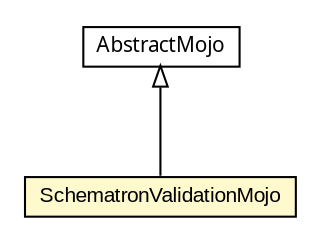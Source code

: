 #!/usr/local/bin/dot
#
# Class diagram 
# Generated by UMLGraph version 5.1 (http://www.umlgraph.org/)
#

digraph G {
	edge [fontname="arial",fontsize=10,labelfontname="arial",labelfontsize=10];
	node [fontname="arial",fontsize=10,shape=plaintext];
	nodesep=0.25;
	ranksep=0.5;
	// com.helger.maven.schematron.SchematronValidationMojo
	c23785 [label=<<table title="com.helger.maven.schematron.SchematronValidationMojo" border="0" cellborder="1" cellspacing="0" cellpadding="2" port="p" bgcolor="lemonChiffon" href="./SchematronValidationMojo.html">
		<tr><td><table border="0" cellspacing="0" cellpadding="1">
<tr><td align="center" balign="center"> SchematronValidationMojo </td></tr>
		</table></td></tr>
		</table>>, fontname="arial", fontcolor="black", fontsize=10.0];
	//com.helger.maven.schematron.SchematronValidationMojo extends org.apache.maven.plugin.AbstractMojo
	c23790:p -> c23785:p [dir=back,arrowtail=empty];
	// org.apache.maven.plugin.AbstractMojo
	c23790 [label=<<table title="org.apache.maven.plugin.AbstractMojo" border="0" cellborder="1" cellspacing="0" cellpadding="2" port="p">
		<tr><td><table border="0" cellspacing="0" cellpadding="1">
<tr><td align="center" balign="center"><font face="ariali"> AbstractMojo </font></td></tr>
		</table></td></tr>
		</table>>, fontname="arial", fontcolor="black", fontsize=10.0];
}

